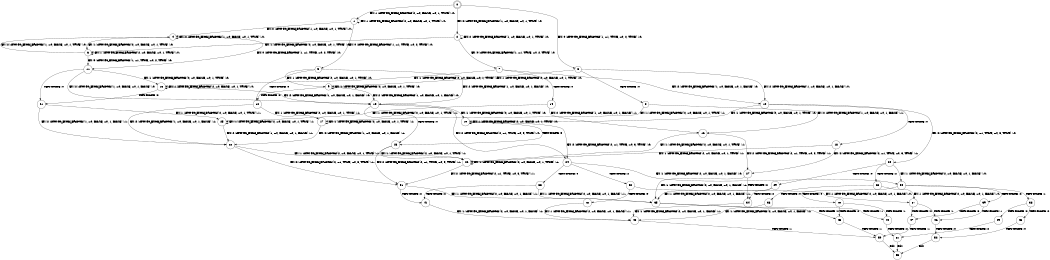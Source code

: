 digraph BCG {
size = "7, 10.5";
center = TRUE;
node [shape = circle];
0 [peripheries = 2];
0 -> 1 [label = "EX !1 !ATOMIC_EXCH_BRANCH (2, +0, FALSE, +0, 1, TRUE) !:0:"];
0 -> 2 [label = "EX !2 !ATOMIC_EXCH_BRANCH (1, +0, FALSE, +0, 1, TRUE) !:0:"];
0 -> 3 [label = "EX !0 !ATOMIC_EXCH_BRANCH (1, +1, TRUE, +0, 2, TRUE) !:0:"];
1 -> 4 [label = "EX !2 !ATOMIC_EXCH_BRANCH (1, +0, FALSE, +0, 1, TRUE) !:0:"];
1 -> 5 [label = "EX !0 !ATOMIC_EXCH_BRANCH (1, +1, TRUE, +0, 2, TRUE) !:0:"];
1 -> 1 [label = "EX !1 !ATOMIC_EXCH_BRANCH (2, +0, FALSE, +0, 1, TRUE) !:0:"];
2 -> 6 [label = "EX !1 !ATOMIC_EXCH_BRANCH (2, +0, FALSE, +0, 1, TRUE) !:0:"];
2 -> 7 [label = "EX !0 !ATOMIC_EXCH_BRANCH (1, +1, TRUE, +0, 2, TRUE) !:0:"];
2 -> 2 [label = "EX !2 !ATOMIC_EXCH_BRANCH (1, +0, FALSE, +0, 1, TRUE) !:0:"];
3 -> 8 [label = "TERMINATE !0"];
3 -> 9 [label = "EX !1 !ATOMIC_EXCH_BRANCH (2, +0, FALSE, +0, 1, TRUE) !:0:"];
3 -> 10 [label = "EX !2 !ATOMIC_EXCH_BRANCH (1, +0, FALSE, +0, 1, FALSE) !:0:"];
4 -> 11 [label = "EX !0 !ATOMIC_EXCH_BRANCH (1, +1, TRUE, +0, 2, TRUE) !:0:"];
4 -> 4 [label = "EX !2 !ATOMIC_EXCH_BRANCH (1, +0, FALSE, +0, 1, TRUE) !:0:"];
4 -> 6 [label = "EX !1 !ATOMIC_EXCH_BRANCH (2, +0, FALSE, +0, 1, TRUE) !:0:"];
5 -> 12 [label = "TERMINATE !0"];
5 -> 13 [label = "EX !2 !ATOMIC_EXCH_BRANCH (1, +0, FALSE, +0, 1, FALSE) !:0:"];
5 -> 9 [label = "EX !1 !ATOMIC_EXCH_BRANCH (2, +0, FALSE, +0, 1, TRUE) !:0:"];
6 -> 11 [label = "EX !0 !ATOMIC_EXCH_BRANCH (1, +1, TRUE, +0, 2, TRUE) !:0:"];
6 -> 4 [label = "EX !2 !ATOMIC_EXCH_BRANCH (1, +0, FALSE, +0, 1, TRUE) !:0:"];
6 -> 6 [label = "EX !1 !ATOMIC_EXCH_BRANCH (2, +0, FALSE, +0, 1, TRUE) !:0:"];
7 -> 14 [label = "TERMINATE !0"];
7 -> 15 [label = "EX !1 !ATOMIC_EXCH_BRANCH (2, +0, FALSE, +0, 1, TRUE) !:0:"];
7 -> 10 [label = "EX !2 !ATOMIC_EXCH_BRANCH (1, +0, FALSE, +0, 1, FALSE) !:0:"];
8 -> 16 [label = "EX !2 !ATOMIC_EXCH_BRANCH (1, +0, FALSE, +0, 1, FALSE) !:1:"];
8 -> 17 [label = "EX !1 !ATOMIC_EXCH_BRANCH (2, +0, FALSE, +0, 1, TRUE) !:1:"];
9 -> 12 [label = "TERMINATE !0"];
9 -> 13 [label = "EX !2 !ATOMIC_EXCH_BRANCH (1, +0, FALSE, +0, 1, FALSE) !:0:"];
9 -> 9 [label = "EX !1 !ATOMIC_EXCH_BRANCH (2, +0, FALSE, +0, 1, TRUE) !:0:"];
10 -> 18 [label = "TERMINATE !0"];
10 -> 19 [label = "EX !1 !ATOMIC_EXCH_BRANCH (2, +0, FALSE, +0, 1, TRUE) !:0:"];
10 -> 20 [label = "EX !2 !ATOMIC_EXCH_BRANCH (2, +1, TRUE, +0, 3, TRUE) !:0:"];
11 -> 21 [label = "TERMINATE !0"];
11 -> 13 [label = "EX !2 !ATOMIC_EXCH_BRANCH (1, +0, FALSE, +0, 1, FALSE) !:0:"];
11 -> 15 [label = "EX !1 !ATOMIC_EXCH_BRANCH (2, +0, FALSE, +0, 1, TRUE) !:0:"];
12 -> 22 [label = "EX !2 !ATOMIC_EXCH_BRANCH (1, +0, FALSE, +0, 1, FALSE) !:1:"];
12 -> 17 [label = "EX !1 !ATOMIC_EXCH_BRANCH (2, +0, FALSE, +0, 1, TRUE) !:1:"];
13 -> 23 [label = "TERMINATE !0"];
13 -> 24 [label = "EX !2 !ATOMIC_EXCH_BRANCH (2, +1, TRUE, +0, 3, TRUE) !:0:"];
13 -> 19 [label = "EX !1 !ATOMIC_EXCH_BRANCH (2, +0, FALSE, +0, 1, TRUE) !:0:"];
14 -> 25 [label = "EX !1 !ATOMIC_EXCH_BRANCH (2, +0, FALSE, +0, 1, TRUE) !:1:"];
14 -> 16 [label = "EX !2 !ATOMIC_EXCH_BRANCH (1, +0, FALSE, +0, 1, FALSE) !:1:"];
15 -> 21 [label = "TERMINATE !0"];
15 -> 13 [label = "EX !2 !ATOMIC_EXCH_BRANCH (1, +0, FALSE, +0, 1, FALSE) !:0:"];
15 -> 15 [label = "EX !1 !ATOMIC_EXCH_BRANCH (2, +0, FALSE, +0, 1, TRUE) !:0:"];
16 -> 26 [label = "EX !1 !ATOMIC_EXCH_BRANCH (2, +0, FALSE, +0, 1, TRUE) !:1:"];
16 -> 27 [label = "EX !2 !ATOMIC_EXCH_BRANCH (2, +1, TRUE, +0, 3, TRUE) !:1:"];
17 -> 22 [label = "EX !2 !ATOMIC_EXCH_BRANCH (1, +0, FALSE, +0, 1, FALSE) !:1:"];
17 -> 17 [label = "EX !1 !ATOMIC_EXCH_BRANCH (2, +0, FALSE, +0, 1, TRUE) !:1:"];
18 -> 26 [label = "EX !1 !ATOMIC_EXCH_BRANCH (2, +0, FALSE, +0, 1, TRUE) !:1:"];
18 -> 27 [label = "EX !2 !ATOMIC_EXCH_BRANCH (2, +1, TRUE, +0, 3, TRUE) !:1:"];
19 -> 23 [label = "TERMINATE !0"];
19 -> 24 [label = "EX !2 !ATOMIC_EXCH_BRANCH (2, +1, TRUE, +0, 3, TRUE) !:0:"];
19 -> 19 [label = "EX !1 !ATOMIC_EXCH_BRANCH (2, +0, FALSE, +0, 1, TRUE) !:0:"];
20 -> 28 [label = "TERMINATE !2"];
20 -> 29 [label = "TERMINATE !0"];
20 -> 30 [label = "EX !1 !ATOMIC_EXCH_BRANCH (2, +0, FALSE, +0, 1, FALSE) !:0:"];
21 -> 22 [label = "EX !2 !ATOMIC_EXCH_BRANCH (1, +0, FALSE, +0, 1, FALSE) !:1:"];
21 -> 25 [label = "EX !1 !ATOMIC_EXCH_BRANCH (2, +0, FALSE, +0, 1, TRUE) !:1:"];
22 -> 31 [label = "EX !2 !ATOMIC_EXCH_BRANCH (2, +1, TRUE, +0, 3, TRUE) !:1:"];
22 -> 26 [label = "EX !1 !ATOMIC_EXCH_BRANCH (2, +0, FALSE, +0, 1, TRUE) !:1:"];
23 -> 31 [label = "EX !2 !ATOMIC_EXCH_BRANCH (2, +1, TRUE, +0, 3, TRUE) !:1:"];
23 -> 26 [label = "EX !1 !ATOMIC_EXCH_BRANCH (2, +0, FALSE, +0, 1, TRUE) !:1:"];
24 -> 32 [label = "TERMINATE !2"];
24 -> 33 [label = "TERMINATE !0"];
24 -> 30 [label = "EX !1 !ATOMIC_EXCH_BRANCH (2, +0, FALSE, +0, 1, FALSE) !:0:"];
25 -> 22 [label = "EX !2 !ATOMIC_EXCH_BRANCH (1, +0, FALSE, +0, 1, FALSE) !:1:"];
25 -> 25 [label = "EX !1 !ATOMIC_EXCH_BRANCH (2, +0, FALSE, +0, 1, TRUE) !:1:"];
26 -> 31 [label = "EX !2 !ATOMIC_EXCH_BRANCH (2, +1, TRUE, +0, 3, TRUE) !:1:"];
26 -> 26 [label = "EX !1 !ATOMIC_EXCH_BRANCH (2, +0, FALSE, +0, 1, TRUE) !:1:"];
27 -> 34 [label = "TERMINATE !2"];
27 -> 35 [label = "EX !1 !ATOMIC_EXCH_BRANCH (2, +0, FALSE, +0, 1, FALSE) !:1:"];
28 -> 36 [label = "TERMINATE !0"];
28 -> 37 [label = "EX !1 !ATOMIC_EXCH_BRANCH (2, +0, FALSE, +0, 1, FALSE) !:0:"];
29 -> 34 [label = "TERMINATE !2"];
29 -> 35 [label = "EX !1 !ATOMIC_EXCH_BRANCH (2, +0, FALSE, +0, 1, FALSE) !:1:"];
30 -> 38 [label = "TERMINATE !1"];
30 -> 39 [label = "TERMINATE !2"];
30 -> 40 [label = "TERMINATE !0"];
31 -> 41 [label = "TERMINATE !2"];
31 -> 35 [label = "EX !1 !ATOMIC_EXCH_BRANCH (2, +0, FALSE, +0, 1, FALSE) !:1:"];
32 -> 42 [label = "TERMINATE !0"];
32 -> 37 [label = "EX !1 !ATOMIC_EXCH_BRANCH (2, +0, FALSE, +0, 1, FALSE) !:0:"];
33 -> 41 [label = "TERMINATE !2"];
33 -> 35 [label = "EX !1 !ATOMIC_EXCH_BRANCH (2, +0, FALSE, +0, 1, FALSE) !:1:"];
34 -> 43 [label = "EX !1 !ATOMIC_EXCH_BRANCH (2, +0, FALSE, +0, 1, FALSE) !:1:"];
35 -> 44 [label = "TERMINATE !1"];
35 -> 45 [label = "TERMINATE !2"];
36 -> 43 [label = "EX !1 !ATOMIC_EXCH_BRANCH (2, +0, FALSE, +0, 1, FALSE) !:1:"];
37 -> 46 [label = "TERMINATE !1"];
37 -> 47 [label = "TERMINATE !0"];
38 -> 48 [label = "TERMINATE !2"];
38 -> 49 [label = "TERMINATE !0"];
39 -> 46 [label = "TERMINATE !1"];
39 -> 47 [label = "TERMINATE !0"];
40 -> 44 [label = "TERMINATE !1"];
40 -> 45 [label = "TERMINATE !2"];
41 -> 43 [label = "EX !1 !ATOMIC_EXCH_BRANCH (2, +0, FALSE, +0, 1, FALSE) !:1:"];
42 -> 43 [label = "EX !1 !ATOMIC_EXCH_BRANCH (2, +0, FALSE, +0, 1, FALSE) !:1:"];
43 -> 50 [label = "TERMINATE !1"];
44 -> 51 [label = "TERMINATE !2"];
45 -> 50 [label = "TERMINATE !1"];
46 -> 52 [label = "TERMINATE !0"];
47 -> 50 [label = "TERMINATE !1"];
48 -> 52 [label = "TERMINATE !0"];
49 -> 51 [label = "TERMINATE !2"];
50 -> 53 [label = "exit"];
51 -> 53 [label = "exit"];
52 -> 53 [label = "exit"];
}
